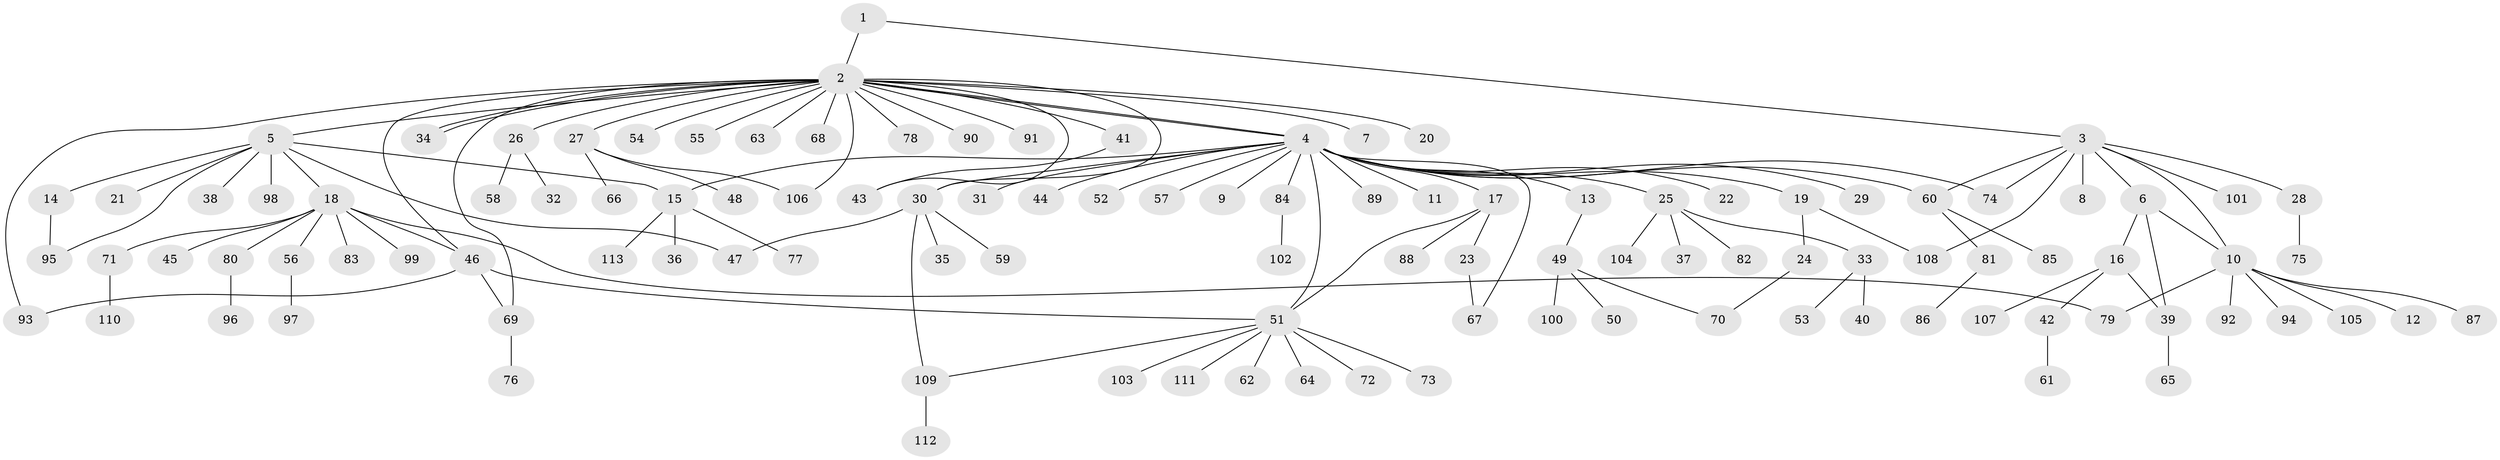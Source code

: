 // Generated by graph-tools (version 1.1) at 2025/25/03/09/25 03:25:59]
// undirected, 113 vertices, 134 edges
graph export_dot {
graph [start="1"]
  node [color=gray90,style=filled];
  1;
  2;
  3;
  4;
  5;
  6;
  7;
  8;
  9;
  10;
  11;
  12;
  13;
  14;
  15;
  16;
  17;
  18;
  19;
  20;
  21;
  22;
  23;
  24;
  25;
  26;
  27;
  28;
  29;
  30;
  31;
  32;
  33;
  34;
  35;
  36;
  37;
  38;
  39;
  40;
  41;
  42;
  43;
  44;
  45;
  46;
  47;
  48;
  49;
  50;
  51;
  52;
  53;
  54;
  55;
  56;
  57;
  58;
  59;
  60;
  61;
  62;
  63;
  64;
  65;
  66;
  67;
  68;
  69;
  70;
  71;
  72;
  73;
  74;
  75;
  76;
  77;
  78;
  79;
  80;
  81;
  82;
  83;
  84;
  85;
  86;
  87;
  88;
  89;
  90;
  91;
  92;
  93;
  94;
  95;
  96;
  97;
  98;
  99;
  100;
  101;
  102;
  103;
  104;
  105;
  106;
  107;
  108;
  109;
  110;
  111;
  112;
  113;
  1 -- 2;
  1 -- 3;
  2 -- 4;
  2 -- 4;
  2 -- 5;
  2 -- 7;
  2 -- 20;
  2 -- 26;
  2 -- 27;
  2 -- 30;
  2 -- 34;
  2 -- 34;
  2 -- 41;
  2 -- 43;
  2 -- 46;
  2 -- 54;
  2 -- 55;
  2 -- 63;
  2 -- 68;
  2 -- 69;
  2 -- 78;
  2 -- 90;
  2 -- 91;
  2 -- 93;
  2 -- 106;
  3 -- 6;
  3 -- 8;
  3 -- 10;
  3 -- 28;
  3 -- 60;
  3 -- 74;
  3 -- 101;
  3 -- 108;
  4 -- 9;
  4 -- 11;
  4 -- 13;
  4 -- 15;
  4 -- 17;
  4 -- 19;
  4 -- 22;
  4 -- 25;
  4 -- 29;
  4 -- 30;
  4 -- 31;
  4 -- 44;
  4 -- 51;
  4 -- 52;
  4 -- 57;
  4 -- 60;
  4 -- 67;
  4 -- 74;
  4 -- 84;
  4 -- 89;
  5 -- 14;
  5 -- 15;
  5 -- 18;
  5 -- 21;
  5 -- 38;
  5 -- 47;
  5 -- 95;
  5 -- 98;
  6 -- 10;
  6 -- 16;
  6 -- 39;
  10 -- 12;
  10 -- 79;
  10 -- 87;
  10 -- 92;
  10 -- 94;
  10 -- 105;
  13 -- 49;
  14 -- 95;
  15 -- 36;
  15 -- 77;
  15 -- 113;
  16 -- 39;
  16 -- 42;
  16 -- 107;
  17 -- 23;
  17 -- 51;
  17 -- 88;
  18 -- 45;
  18 -- 46;
  18 -- 56;
  18 -- 71;
  18 -- 79;
  18 -- 80;
  18 -- 83;
  18 -- 99;
  19 -- 24;
  19 -- 108;
  23 -- 67;
  24 -- 70;
  25 -- 33;
  25 -- 37;
  25 -- 82;
  25 -- 104;
  26 -- 32;
  26 -- 58;
  27 -- 48;
  27 -- 66;
  27 -- 106;
  28 -- 75;
  30 -- 35;
  30 -- 47;
  30 -- 59;
  30 -- 109;
  33 -- 40;
  33 -- 53;
  39 -- 65;
  41 -- 43;
  42 -- 61;
  46 -- 51;
  46 -- 69;
  46 -- 93;
  49 -- 50;
  49 -- 70;
  49 -- 100;
  51 -- 62;
  51 -- 64;
  51 -- 72;
  51 -- 73;
  51 -- 103;
  51 -- 109;
  51 -- 111;
  56 -- 97;
  60 -- 81;
  60 -- 85;
  69 -- 76;
  71 -- 110;
  80 -- 96;
  81 -- 86;
  84 -- 102;
  109 -- 112;
}

